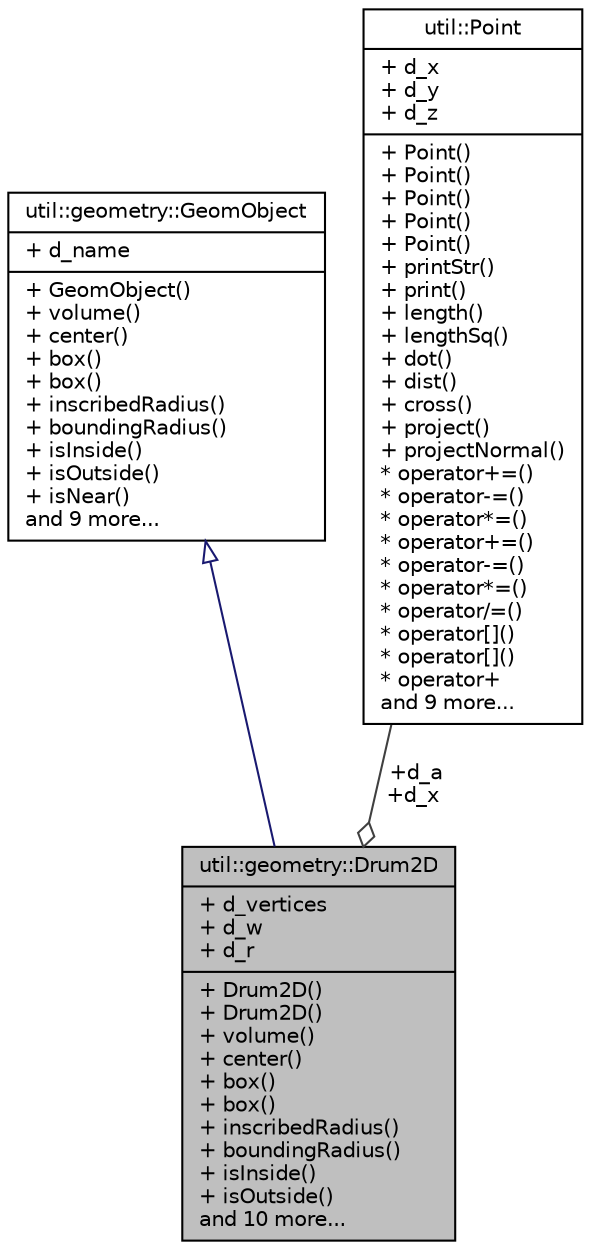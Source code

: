 digraph "util::geometry::Drum2D"
{
  edge [fontname="Helvetica",fontsize="10",labelfontname="Helvetica",labelfontsize="10"];
  node [fontname="Helvetica",fontsize="10",shape=record];
  Node2 [label="{util::geometry::Drum2D\n|+ d_vertices\l+ d_w\l+ d_r\l|+ Drum2D()\l+ Drum2D()\l+ volume()\l+ center()\l+ box()\l+ box()\l+ inscribedRadius()\l+ boundingRadius()\l+ isInside()\l+ isOutside()\land 10 more...\l}",height=0.2,width=0.4,color="black", fillcolor="grey75", style="filled", fontcolor="black"];
  Node3 -> Node2 [dir="back",color="midnightblue",fontsize="10",style="solid",arrowtail="onormal",fontname="Helvetica"];
  Node3 [label="{util::geometry::GeomObject\n|+ d_name\l|+ GeomObject()\l+ volume()\l+ center()\l+ box()\l+ box()\l+ inscribedRadius()\l+ boundingRadius()\l+ isInside()\l+ isOutside()\l+ isNear()\land 9 more...\l}",height=0.2,width=0.4,color="black", fillcolor="white", style="filled",URL="$classutil_1_1geometry_1_1GeomObject.html",tooltip="Defines abstract geometrical domain. "];
  Node4 -> Node2 [color="grey25",fontsize="10",style="solid",label=" +d_a\n+d_x" ,arrowhead="odiamond",fontname="Helvetica"];
  Node4 [label="{util::Point\n|+ d_x\l+ d_y\l+ d_z\l|+ Point()\l+ Point()\l+ Point()\l+ Point()\l+ Point()\l+ printStr()\l+ print()\l+ length()\l+ lengthSq()\l+ dot()\l+ dist()\l+ cross()\l+ project()\l+ projectNormal()\l* operator+=()\l* operator-=()\l* operator*=()\l* operator+=()\l* operator-=()\l* operator*=()\l* operator/=()\l* operator[]()\l* operator[]()\l* operator+\land 9 more...\l}",height=0.2,width=0.4,color="black", fillcolor="white", style="filled",URL="$structutil_1_1Point.html",tooltip="A structure to represent 3d vectors. "];
}
